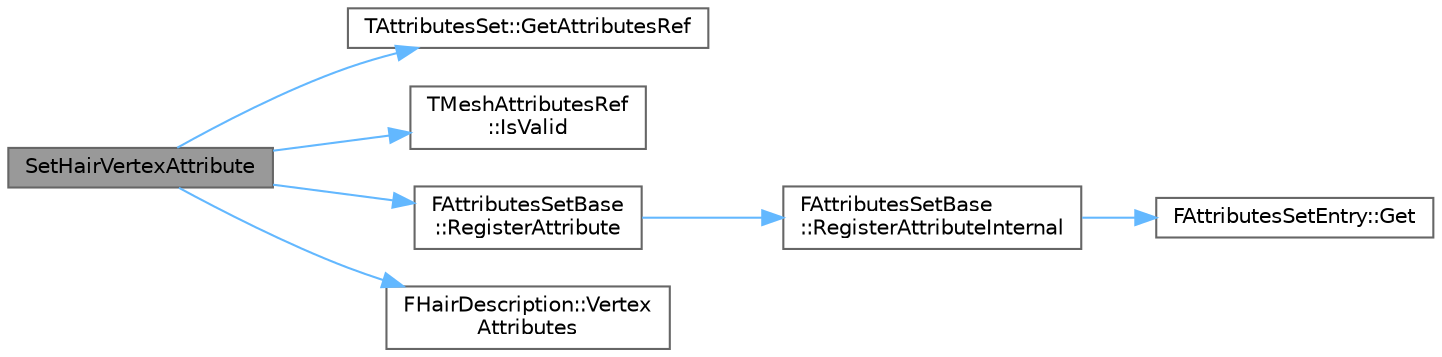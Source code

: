 digraph "SetHairVertexAttribute"
{
 // INTERACTIVE_SVG=YES
 // LATEX_PDF_SIZE
  bgcolor="transparent";
  edge [fontname=Helvetica,fontsize=10,labelfontname=Helvetica,labelfontsize=10];
  node [fontname=Helvetica,fontsize=10,shape=box,height=0.2,width=0.4];
  rankdir="LR";
  Node1 [id="Node000001",label="SetHairVertexAttribute",height=0.2,width=0.4,color="gray40", fillcolor="grey60", style="filled", fontcolor="black",tooltip=" "];
  Node1 -> Node2 [id="edge1_Node000001_Node000002",color="steelblue1",style="solid",tooltip=" "];
  Node2 [id="Node000002",label="TAttributesSet::GetAttributesRef",height=0.2,width=0.4,color="grey40", fillcolor="white", style="filled",URL="$df/dc5/classTAttributesSet.html#a5f201fb8ce1a848f9ec72b0608d664b6",tooltip="Get an attribute array with the given type and name."];
  Node1 -> Node3 [id="edge2_Node000001_Node000003",color="steelblue1",style="solid",tooltip=" "];
  Node3 [id="Node000003",label="TMeshAttributesRef\l::IsValid",height=0.2,width=0.4,color="grey40", fillcolor="white", style="filled",URL="$d8/dd7/classTMeshAttributesRef.html#ae5e4616975a468ea25c50c0b5299ca78",tooltip="Return whether the reference is valid or not."];
  Node1 -> Node4 [id="edge3_Node000001_Node000004",color="steelblue1",style="solid",tooltip=" "];
  Node4 [id="Node000004",label="FAttributesSetBase\l::RegisterAttribute",height=0.2,width=0.4,color="grey40", fillcolor="white", style="filled",URL="$d7/dd3/classFAttributesSetBase.html#a1353e4245aa8177f976fea95a3742806",tooltip="Register a new simple attribute."];
  Node4 -> Node5 [id="edge4_Node000004_Node000005",color="steelblue1",style="solid",tooltip=" "];
  Node5 [id="Node000005",label="FAttributesSetBase\l::RegisterAttributeInternal",height=0.2,width=0.4,color="grey40", fillcolor="white", style="filled",URL="$d7/dd3/classFAttributesSetBase.html#a80df3b01999e235be39d69f09bfad849",tooltip="Register a new attribute name with the given type (must be a member of the AttributeTypes tuple)."];
  Node5 -> Node6 [id="edge5_Node000005_Node000006",color="steelblue1",style="solid",tooltip=" "];
  Node6 [id="Node000006",label="FAttributesSetEntry::Get",height=0.2,width=0.4,color="grey40", fillcolor="white", style="filled",URL="$db/dde/classFAttributesSetEntry.html#ad5644ef54b751ed49cf87aeaaafb3b46",tooltip="Transparent access through the TUniquePtr."];
  Node1 -> Node7 [id="edge6_Node000001_Node000007",color="steelblue1",style="solid",tooltip=" "];
  Node7 [id="Node000007",label="FHairDescription::Vertex\lAttributes",height=0.2,width=0.4,color="grey40", fillcolor="white", style="filled",URL="$dd/d21/classFHairDescription.html#a3764d6b577ead24b0e6a38ca3d53dddf",tooltip=" "];
}
